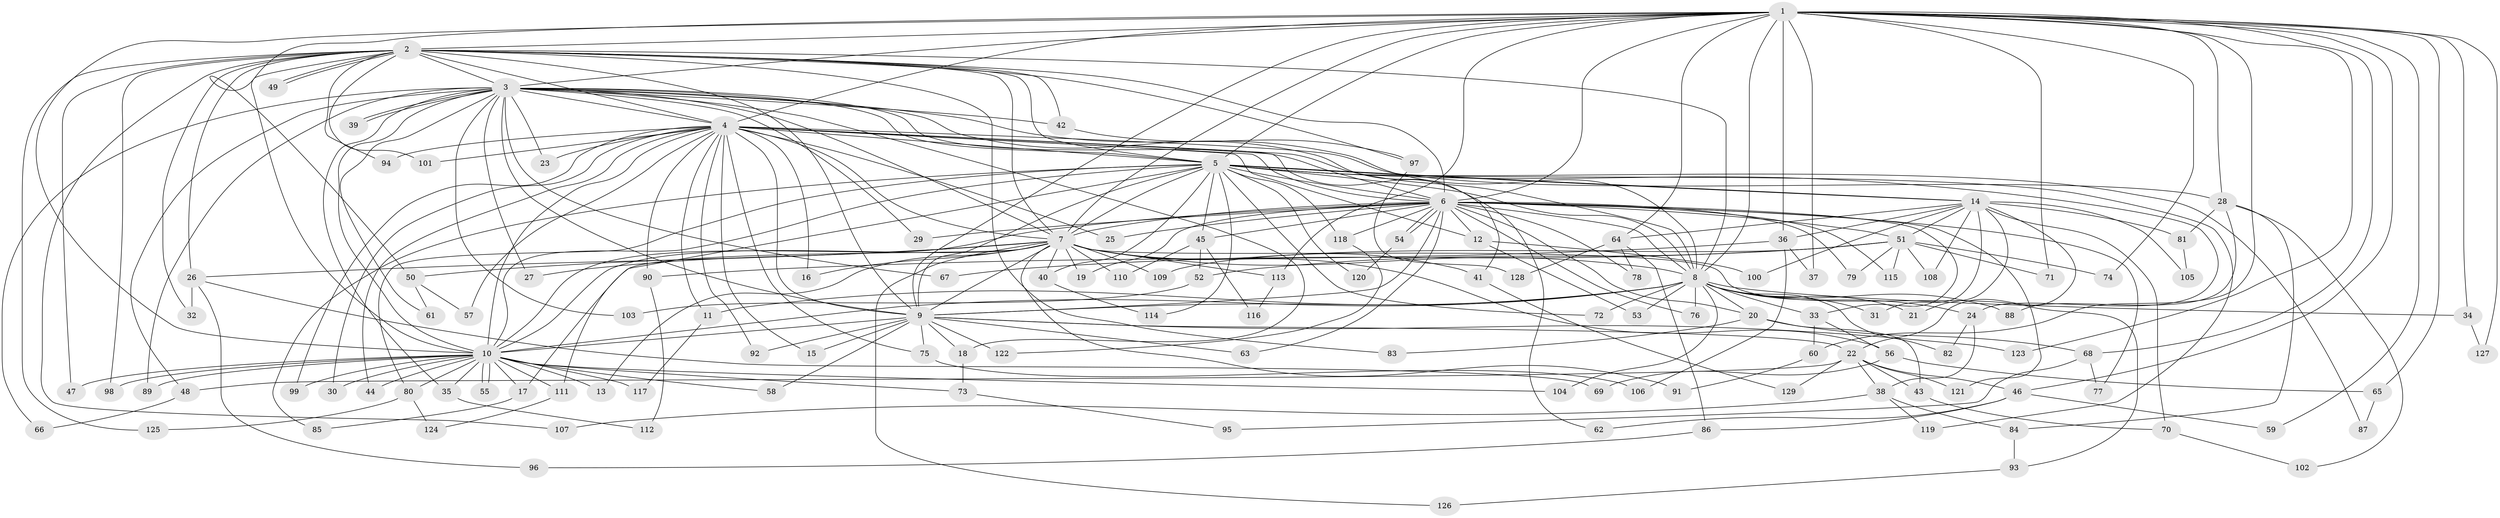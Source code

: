// Generated by graph-tools (version 1.1) at 2025/49/03/09/25 03:49:32]
// undirected, 129 vertices, 283 edges
graph export_dot {
graph [start="1"]
  node [color=gray90,style=filled];
  1;
  2;
  3;
  4;
  5;
  6;
  7;
  8;
  9;
  10;
  11;
  12;
  13;
  14;
  15;
  16;
  17;
  18;
  19;
  20;
  21;
  22;
  23;
  24;
  25;
  26;
  27;
  28;
  29;
  30;
  31;
  32;
  33;
  34;
  35;
  36;
  37;
  38;
  39;
  40;
  41;
  42;
  43;
  44;
  45;
  46;
  47;
  48;
  49;
  50;
  51;
  52;
  53;
  54;
  55;
  56;
  57;
  58;
  59;
  60;
  61;
  62;
  63;
  64;
  65;
  66;
  67;
  68;
  69;
  70;
  71;
  72;
  73;
  74;
  75;
  76;
  77;
  78;
  79;
  80;
  81;
  82;
  83;
  84;
  85;
  86;
  87;
  88;
  89;
  90;
  91;
  92;
  93;
  94;
  95;
  96;
  97;
  98;
  99;
  100;
  101;
  102;
  103;
  104;
  105;
  106;
  107;
  108;
  109;
  110;
  111;
  112;
  113;
  114;
  115;
  116;
  117;
  118;
  119;
  120;
  121;
  122;
  123;
  124;
  125;
  126;
  127;
  128;
  129;
  1 -- 2;
  1 -- 3;
  1 -- 4;
  1 -- 5;
  1 -- 6;
  1 -- 7;
  1 -- 8;
  1 -- 9;
  1 -- 10;
  1 -- 28;
  1 -- 34;
  1 -- 36;
  1 -- 37;
  1 -- 46;
  1 -- 50;
  1 -- 59;
  1 -- 60;
  1 -- 64;
  1 -- 65;
  1 -- 68;
  1 -- 71;
  1 -- 74;
  1 -- 113;
  1 -- 123;
  1 -- 127;
  2 -- 3;
  2 -- 4;
  2 -- 5;
  2 -- 6;
  2 -- 7;
  2 -- 8;
  2 -- 9;
  2 -- 10;
  2 -- 26;
  2 -- 32;
  2 -- 42;
  2 -- 47;
  2 -- 49;
  2 -- 49;
  2 -- 83;
  2 -- 94;
  2 -- 97;
  2 -- 98;
  2 -- 101;
  2 -- 107;
  2 -- 125;
  3 -- 4;
  3 -- 5;
  3 -- 6;
  3 -- 7;
  3 -- 8;
  3 -- 9;
  3 -- 10;
  3 -- 18;
  3 -- 23;
  3 -- 27;
  3 -- 29;
  3 -- 35;
  3 -- 39;
  3 -- 39;
  3 -- 41;
  3 -- 42;
  3 -- 48;
  3 -- 61;
  3 -- 66;
  3 -- 67;
  3 -- 89;
  3 -- 103;
  4 -- 5;
  4 -- 6;
  4 -- 7;
  4 -- 8;
  4 -- 9;
  4 -- 10;
  4 -- 11;
  4 -- 12;
  4 -- 15;
  4 -- 16;
  4 -- 23;
  4 -- 25;
  4 -- 28;
  4 -- 30;
  4 -- 44;
  4 -- 57;
  4 -- 62;
  4 -- 75;
  4 -- 90;
  4 -- 92;
  4 -- 94;
  4 -- 99;
  4 -- 101;
  5 -- 6;
  5 -- 7;
  5 -- 8;
  5 -- 9;
  5 -- 10;
  5 -- 14;
  5 -- 14;
  5 -- 24;
  5 -- 40;
  5 -- 45;
  5 -- 72;
  5 -- 80;
  5 -- 85;
  5 -- 87;
  5 -- 111;
  5 -- 114;
  5 -- 118;
  5 -- 119;
  5 -- 120;
  6 -- 7;
  6 -- 8;
  6 -- 9;
  6 -- 10;
  6 -- 12;
  6 -- 19;
  6 -- 20;
  6 -- 25;
  6 -- 29;
  6 -- 33;
  6 -- 45;
  6 -- 51;
  6 -- 54;
  6 -- 54;
  6 -- 63;
  6 -- 76;
  6 -- 77;
  6 -- 78;
  6 -- 79;
  6 -- 115;
  6 -- 118;
  6 -- 121;
  7 -- 8;
  7 -- 9;
  7 -- 10;
  7 -- 13;
  7 -- 16;
  7 -- 17;
  7 -- 19;
  7 -- 26;
  7 -- 27;
  7 -- 40;
  7 -- 41;
  7 -- 50;
  7 -- 56;
  7 -- 91;
  7 -- 93;
  7 -- 109;
  7 -- 110;
  7 -- 113;
  7 -- 126;
  8 -- 9;
  8 -- 10;
  8 -- 11;
  8 -- 20;
  8 -- 21;
  8 -- 24;
  8 -- 31;
  8 -- 33;
  8 -- 34;
  8 -- 53;
  8 -- 72;
  8 -- 76;
  8 -- 82;
  8 -- 88;
  8 -- 104;
  9 -- 10;
  9 -- 15;
  9 -- 18;
  9 -- 22;
  9 -- 58;
  9 -- 63;
  9 -- 75;
  9 -- 92;
  9 -- 122;
  9 -- 123;
  10 -- 13;
  10 -- 17;
  10 -- 30;
  10 -- 35;
  10 -- 44;
  10 -- 47;
  10 -- 55;
  10 -- 55;
  10 -- 58;
  10 -- 73;
  10 -- 80;
  10 -- 89;
  10 -- 98;
  10 -- 99;
  10 -- 104;
  10 -- 111;
  10 -- 117;
  11 -- 117;
  12 -- 53;
  12 -- 100;
  14 -- 21;
  14 -- 22;
  14 -- 31;
  14 -- 36;
  14 -- 51;
  14 -- 64;
  14 -- 70;
  14 -- 81;
  14 -- 100;
  14 -- 105;
  14 -- 108;
  17 -- 85;
  18 -- 73;
  20 -- 43;
  20 -- 68;
  20 -- 83;
  22 -- 38;
  22 -- 43;
  22 -- 46;
  22 -- 48;
  22 -- 121;
  22 -- 129;
  24 -- 38;
  24 -- 82;
  26 -- 32;
  26 -- 69;
  26 -- 96;
  28 -- 81;
  28 -- 84;
  28 -- 88;
  28 -- 102;
  33 -- 56;
  33 -- 60;
  34 -- 127;
  35 -- 112;
  36 -- 37;
  36 -- 90;
  36 -- 106;
  38 -- 84;
  38 -- 107;
  38 -- 119;
  40 -- 114;
  41 -- 129;
  42 -- 97;
  43 -- 70;
  45 -- 52;
  45 -- 110;
  45 -- 116;
  46 -- 59;
  46 -- 62;
  46 -- 86;
  48 -- 66;
  50 -- 57;
  50 -- 61;
  51 -- 52;
  51 -- 67;
  51 -- 71;
  51 -- 74;
  51 -- 79;
  51 -- 108;
  51 -- 109;
  51 -- 115;
  52 -- 103;
  54 -- 120;
  56 -- 65;
  56 -- 69;
  60 -- 91;
  64 -- 78;
  64 -- 86;
  64 -- 128;
  65 -- 87;
  68 -- 77;
  68 -- 95;
  70 -- 102;
  73 -- 95;
  75 -- 106;
  80 -- 124;
  80 -- 125;
  81 -- 105;
  84 -- 93;
  86 -- 96;
  90 -- 112;
  93 -- 126;
  97 -- 128;
  111 -- 124;
  113 -- 116;
  118 -- 122;
}
